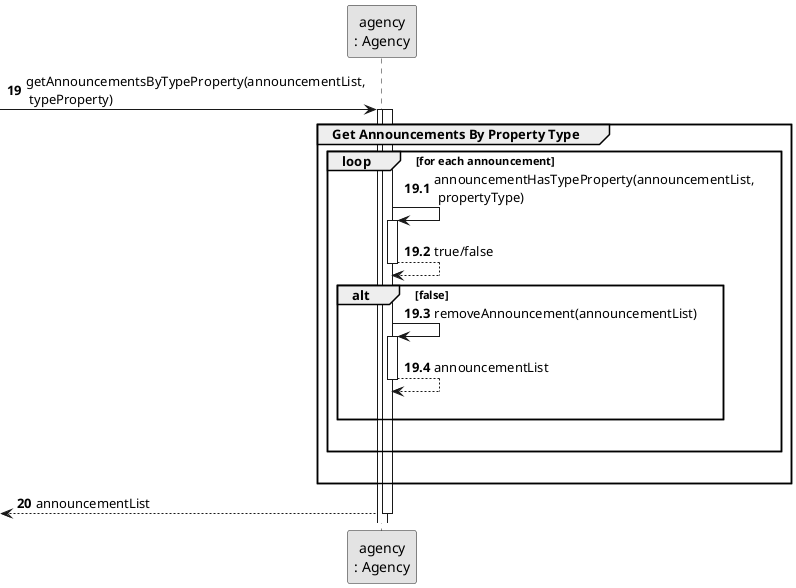 @startuml
skinparam monochrome true
skinparam packageStyle rectangle
skinparam shadowing false



'hide footbox
participant "agency\n: Agency" as AGENCY

autonumber 19
-> AGENCY : getAnnouncementsByTypeProperty(announcementList,\n typeProperty)
activate AGENCY

autonumber 19.1
activate AGENCY
    group Get Announcements By Property Type

        loop for each announcement
                AGENCY -> AGENCY : announcementHasTypeProperty(announcementList,\n propertyType)
                activate AGENCY

                AGENCY --> AGENCY: true/false
                deactivate AGENCY

                alt false
                    AGENCY -> AGENCY : removeAnnouncement(announcementList)
                    activate AGENCY

                    AGENCY --> AGENCY: announcementList
                    deactivate AGENCY
                |||
                end
                |||
            end
                |||
    end

    autonumber 20

    <-- AGENCY : announcementList
deactivate AGENCY

@enduml